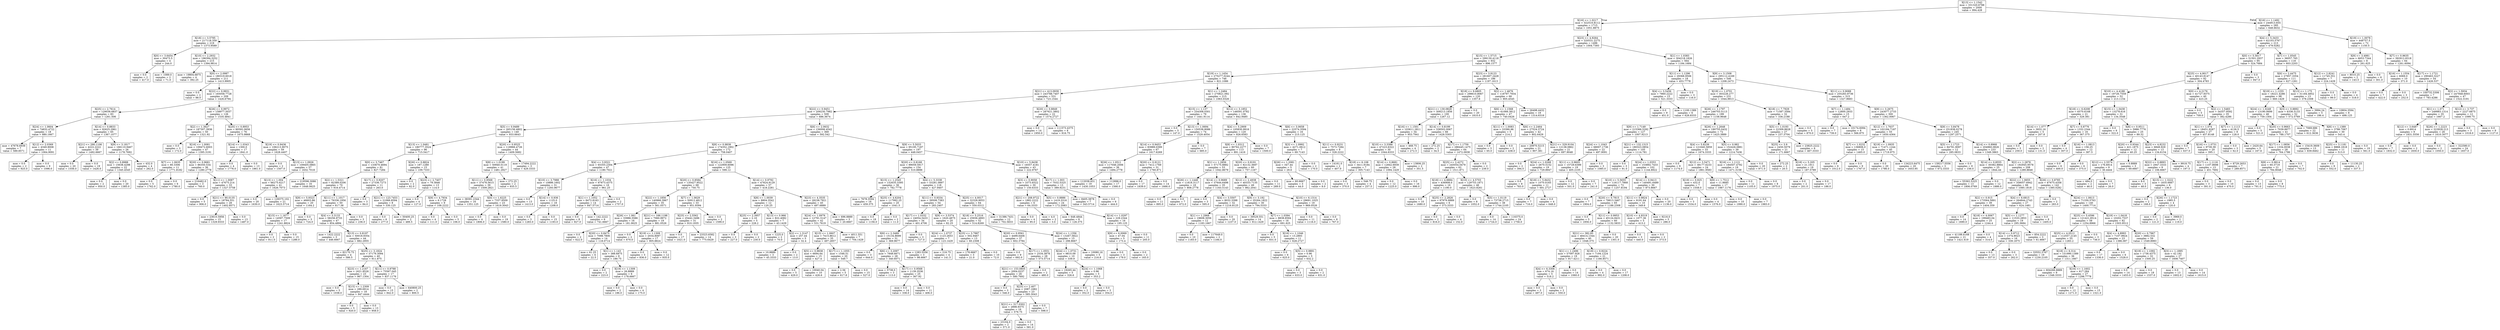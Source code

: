digraph Tree {
node [shape=box] ;
0 [label="X[13] <= 1.1542\nmse = 331320.6788\nsamples = 2000\nvalue = 994.428"] ;
1 [label="X[16] <= 1.0217\nmse = 322510.8112\nsamples = 1715\nvalue = 1051.8875"] ;
0 -> 1 [labeldistance=2.5, labelangle=45, headlabel="True"] ;
2 [label="X[18] <= 3.5795\nmse = 217118.359\nsamples = 219\nvalue = 1373.9589"] ;
1 -> 2 ;
3 [label="X[0] <= 3.6454\nmse = 30473.5\nsamples = 4\nvalue = 244.0"] ;
2 -> 3 ;
4 [label="mse = 0.0\nsamples = 2\nvalue = 417.0"] ;
3 -> 4 ;
5 [label="mse = 1089.0\nsamples = 2\nvalue = 71.0"] ;
3 -> 5 ;
6 [label="X[10] <= 2.2932\nmse = 196394.3252\nsamples = 215\nvalue = 1394.9814"] ;
2 -> 6 ;
7 [label="mse = 19804.6875\nsamples = 4\nvalue = 392.25"] ;
6 -> 7 ;
8 [label="X[0] <= 2.0987\nmse = 180319.6018\nsamples = 211\nvalue = 1413.9905"] ;
6 -> 8 ;
9 [label="mse = 0.0\nsamples = 2\nvalue = 88.0"] ;
8 -> 9 ;
10 [label="X[22] <= 0.9931\nmse = 165058.7728\nsamples = 209\nvalue = 1426.6794"] ;
8 -> 10 ;
11 [label="X[25] <= 2.7614\nmse = 129036.6837\nsamples = 83\nvalue = 1261.506"] ;
10 -> 11 ;
12 [label="X[24] <= 1.0604\nmse = 74832.4722\nsamples = 18\nvalue = 880.1667"] ;
11 -> 12 ;
13 [label="mse = 47678.6939\nsamples = 7\nvalue = 589.8571"] ;
12 -> 13 ;
14 [label="X[12] <= 2.0369\nmse = 4349.9008\nsamples = 11\nvalue = 1064.9091"] ;
12 -> 14 ;
15 [label="mse = 0.0\nsamples = 2\nvalue = 925.0"] ;
14 -> 15 ;
16 [label="mse = 0.0\nsamples = 9\nvalue = 1096.0"] ;
14 -> 16 ;
17 [label="X[14] <= 0.8833\nmse = 92625.2961\nsamples = 65\nvalue = 1367.1077"] ;
11 -> 17 ;
18 [label="X[21] <= 290.1106\nmse = 4222.2222\nsamples = 39\nvalue = 1492.6667"] ;
17 -> 18 ;
19 [label="mse = 0.0\nsamples = 20\nvalue = 1556.0"] ;
18 -> 19 ;
20 [label="mse = 0.0\nsamples = 19\nvalue = 1426.0"] ;
18 -> 20 ;
21 [label="X[9] <= 3.1817\nmse = 166110.9467\nsamples = 26\nvalue = 1178.7692"] ;
17 -> 21 ;
22 [label="X[2] <= 0.8988\nmse = 15638.4298\nsamples = 22\nvalue = 1345.4545"] ;
21 -> 22 ;
23 [label="mse = 0.0\nsamples = 2\nvalue = 950.0"] ;
22 -> 23 ;
24 [label="mse = 0.0\nsamples = 20\nvalue = 1385.0"] ;
22 -> 24 ;
25 [label="mse = 432.0\nsamples = 4\nvalue = 262.0"] ;
21 -> 25 ;
26 [label="X[26] <= 0.9972\nmse = 158977.5037\nsamples = 126\nvalue = 1535.4841"] ;
10 -> 26 ;
27 [label="X[2] <= 1.3627\nmse = 187307.3936\nsamples = 50\nvalue = 1321.92"] ;
26 -> 27 ;
28 [label="mse = 0.0\nsamples = 3\nvalue = 172.0"] ;
27 -> 28 ;
29 [label="X[16] <= 1.0081\nmse = 109472.6003\nsamples = 47\nvalue = 1395.3191"] ;
27 -> 29 ;
30 [label="X[7] <= 1.0635\nmse = 80.3306\nsamples = 11\nvalue = 1771.8182"] ;
29 -> 30 ;
31 [label="mse = 0.0\nsamples = 5\nvalue = 1762.0"] ;
30 -> 31 ;
32 [label="mse = 0.0\nsamples = 6\nvalue = 1780.0"] ;
30 -> 32 ;
33 [label="X[20] <= 0.9681\nmse = 86350.534\nsamples = 36\nvalue = 1280.2778"] ;
29 -> 33 ;
34 [label="mse = 216482.0\nsamples = 3\nvalue = 760.0"] ;
33 -> 34 ;
35 [label="X[11] <= 1.0087\nmse = 47675.214\nsamples = 33\nvalue = 1327.5758"] ;
33 -> 35 ;
36 [label="mse = 0.0\nsamples = 5\nvalue = 906.0"] ;
35 -> 36 ;
37 [label="X[21] <= 90.0135\nmse = 18784.551\nsamples = 28\nvalue = 1402.8571"] ;
35 -> 37 ;
38 [label="mse = 23610.5956\nsamples = 15\nvalue = 1329.9333"] ;
37 -> 38 ;
39 [label="mse = 0.0\nsamples = 13\nvalue = 1487.0"] ;
37 -> 39 ;
40 [label="X[20] <= 0.8953\nmse = 90592.0656\nsamples = 76\nvalue = 1675.9868"] ;
26 -> 40 ;
41 [label="X[14] <= 1.0343\nmse = 1300.0\nsamples = 17\nvalue = 1841.0"] ;
40 -> 41 ;
42 [label="mse = 0.0\nsamples = 4\nvalue = 1776.0"] ;
41 -> 42 ;
43 [label="mse = 0.0\nsamples = 13\nvalue = 1861.0"] ;
41 -> 43 ;
44 [label="X[19] <= 0.9436\nmse = 106213.9075\nsamples = 59\nvalue = 1628.4407"] ;
40 -> 44 ;
45 [label="mse = 0.0\nsamples = 2\nvalue = 1507.0"] ;
44 -> 45 ;
46 [label="X[13] <= 1.0926\nmse = 109405.0865\nsamples = 57\nvalue = 1632.7018"] ;
44 -> 46 ;
47 [label="X[13] <= 1.004\nmse = 66275.6217\nsamples = 41\nvalue = 1626.7073"] ;
46 -> 47 ;
48 [label="mse = 0.0\nsamples = 20\nvalue = 1630.0"] ;
47 -> 48 ;
49 [label="mse = 129375.102\nsamples = 21\nvalue = 1623.5714"] ;
47 -> 49 ;
50 [label="mse = 219596.3086\nsamples = 16\nvalue = 1648.0625"] ;
46 -> 50 ;
51 [label="X[23] <= 4.9264\nmse = 320531.2275\nsamples = 1496\nvalue = 1004.7393"] ;
1 -> 51 ;
52 [label="X[15] <= 1.5715\nmse = 299130.4118\nsamples = 932\nvalue = 896.1577"] ;
51 -> 52 ;
53 [label="X[19] <= 1.1454\nmse = 275277.0244\nsamples = 746\nvalue = 821.1086"] ;
52 -> 53 ;
54 [label="X[21] <= 413.0939\nmse = 243788.7407\nsamples = 531\nvalue = 723.1544"] ;
53 -> 54 ;
55 [label="X[22] <= 0.9451\nmse = 209230.7982\nsamples = 509\nvalue = 686.3674"] ;
54 -> 55 ;
56 [label="X[5] <= 0.9489\nmse = 265156.4802\nsamples = 140\nvalue = 933.6643"] ;
55 -> 56 ;
57 [label="X[13] <= 1.0481\nmse = 180777.3524\nsamples = 96\nvalue = 715.5417"] ;
56 -> 57 ;
58 [label="X[0] <= 3.7467\nmse = 133670.4694\nsamples = 81\nvalue = 827.7284"] ;
57 -> 58 ;
59 [label="X[2] <= 1.5321\nmse = 92389.0206\nsamples = 70\nvalue = 916.4714"] ;
58 -> 59 ;
60 [label="X[9] <= 5.9323\nmse = 46603.86\nsamples = 20\nvalue = 1164.2"] ;
59 -> 60 ;
61 [label="X[15] <= 1.1677\nmse = 14597.7509\nsamples = 17\nvalue = 1241.8824"] ;
60 -> 61 ;
62 [label="mse = 0.0\nsamples = 2\nvalue = 911.0"] ;
61 -> 62 ;
63 [label="mse = 0.0\nsamples = 15\nvalue = 1286.0"] ;
61 -> 63 ;
64 [label="mse = 0.0\nsamples = 3\nvalue = 724.0"] ;
60 -> 64 ;
65 [label="X[11] <= 1.1017\nmse = 76336.1956\nsamples = 50\nvalue = 817.38"] ;
59 -> 65 ;
66 [label="X[4] <= 3.3133\nmse = 58256.9733\nsamples = 47\nvalue = 854.4894"] ;
65 -> 66 ;
67 [label="mse = 1422.2222\nsamples = 3\nvalue = 446.6667"] ;
66 -> 67 ;
68 [label="X[13] <= 0.8197\nmse = 50018.9354\nsamples = 44\nvalue = 882.2955"] ;
66 -> 68 ;
69 [label="mse = 82170.75\nsamples = 4\nvalue = 586.5"] ;
68 -> 69 ;
70 [label="X[25] <= 3.1824\nmse = 37179.3094\nsamples = 40\nvalue = 911.875"] ;
68 -> 70 ;
71 [label="X[23] <= 1.2167\nmse = 1621.8526\nsamples = 23\nvalue = 967.1304"] ;
70 -> 71 ;
72 [label="mse = 0.0\nsamples = 5\nvalue = 1038.0"] ;
71 -> 72 ;
73 [label="X[15] <= 1.2309\nmse = 289.6914\nsamples = 18\nvalue = 947.4444"] ;
71 -> 73 ;
74 [label="mse = 0.0\nsamples = 5\nvalue = 920.0"] ;
73 -> 74 ;
75 [label="mse = 0.0\nsamples = 13\nvalue = 958.0"] ;
73 -> 75 ;
76 [label="X[11] <= 0.9788\nmse = 75567.045\nsamples = 17\nvalue = 837.1176"] ;
70 -> 76 ;
77 [label="mse = 0.0\nsamples = 15\nvalue = 842.0"] ;
76 -> 77 ;
78 [label="mse = 640800.25\nsamples = 2\nvalue = 800.5"] ;
76 -> 78 ;
79 [label="mse = 0.0\nsamples = 3\nvalue = 236.0"] ;
65 -> 79 ;
80 [label="X[17] <= 0.9207\nmse = 27336.7273\nsamples = 11\nvalue = 263.0"] ;
58 -> 80 ;
81 [label="mse = 0.0\nsamples = 3\nvalue = 84.0"] ;
80 -> 81 ;
82 [label="X[21] <= 123.7453\nmse = 21066.8594\nsamples = 8\nvalue = 330.125"] ;
80 -> 82 ;
83 [label="mse = 0.0\nsamples = 6\nvalue = 277.0"] ;
82 -> 83 ;
84 [label="mse = 50400.25\nsamples = 2\nvalue = 489.5"] ;
82 -> 84 ;
85 [label="X[26] <= 0.8824\nmse = 187.1289\nsamples = 15\nvalue = 109.7333"] ;
57 -> 85 ;
86 [label="mse = 0.0\nsamples = 2\nvalue = 82.0"] ;
85 -> 86 ;
87 [label="X[23] <= 2.7407\nmse = 79.3846\nsamples = 13\nvalue = 114.0"] ;
85 -> 87 ;
88 [label="mse = 0.0\nsamples = 4\nvalue = 127.0"] ;
87 -> 88 ;
89 [label="X[9] <= 4.7934\nmse = 6.1728\nsamples = 9\nvalue = 108.2222"] ;
87 -> 89 ;
90 [label="mse = 0.0\nsamples = 4\nvalue = 111.0"] ;
89 -> 90 ;
91 [label="mse = 0.0\nsamples = 5\nvalue = 106.0"] ;
89 -> 91 ;
92 [label="X[20] <= 0.9525\nmse = 118966.4726\nsamples = 44\nvalue = 1409.5682"] ;
56 -> 92 ;
93 [label="X[8] <= 1.0199\nmse = 50940.0119\nsamples = 41\nvalue = 1481.2927"] ;
92 -> 93 ;
94 [label="X[11] <= 0.9568\nmse = 37478.5615\nsamples = 39\nvalue = 1509.2821"] ;
93 -> 94 ;
95 [label="mse = 38391.2344\nsamples = 16\nvalue = 1351.125"] ;
94 -> 95 ;
96 [label="X[0] <= 1.6225\nmse = 7337.9509\nsamples = 23\nvalue = 1619.3043"] ;
94 -> 96 ;
97 [label="mse = 0.0\nsamples = 4\nvalue = 1806.0"] ;
96 -> 97 ;
98 [label="mse = 0.0\nsamples = 19\nvalue = 1580.0"] ;
96 -> 98 ;
99 [label="mse = 272.25\nsamples = 2\nvalue = 935.5"] ;
93 -> 99 ;
100 [label="mse = 17494.2222\nsamples = 3\nvalue = 429.3333"] ;
92 -> 100 ;
101 [label="X[6] <= 2.0632\nmse = 156006.4542\nsamples = 369\nvalue = 592.542"] ;
55 -> 101 ;
102 [label="X[8] <= 0.9838\nmse = 174352.1902\nsamples = 172\nvalue = 758.0407"] ;
101 -> 102 ;
103 [label="X[4] <= 3.9321\nmse = 65355.2304\nsamples = 47\nvalue = 1180.7021"] ;
102 -> 103 ;
104 [label="X[10] <= 3.7988\nmse = 10886.1602\nsamples = 31\nvalue = 1293.9677"] ;
103 -> 104 ;
105 [label="mse = 0.0\nsamples = 13\nvalue = 1413.0"] ;
104 -> 105 ;
106 [label="X[14] <= 0.936\nmse = 1125.0\nsamples = 18\nvalue = 1208.0"] ;
104 -> 106 ;
107 [label="mse = 0.0\nsamples = 3\nvalue = 1283.0"] ;
106 -> 107 ;
108 [label="mse = 0.0\nsamples = 15\nvalue = 1193.0"] ;
106 -> 108 ;
109 [label="X[16] <= 1.1034\nmse = 97873.4375\nsamples = 16\nvalue = 961.25"] ;
103 -> 109 ;
110 [label="X[1] <= 1.1052\nmse = 8472.8163\nsamples = 14\nvalue = 847.5714"] ;
109 -> 110 ;
111 [label="mse = 0.0\nsamples = 8\nvalue = 927.0"] ;
110 -> 111 ;
112 [label="mse = 142.2222\nsamples = 6\nvalue = 741.6667"] ;
110 -> 112 ;
113 [label="mse = 0.0\nsamples = 2\nvalue = 1757.0"] ;
109 -> 113 ;
114 [label="X[16] <= 1.0569\nmse = 122909.6096\nsamples = 125\nvalue = 599.12"] ;
102 -> 114 ;
115 [label="X[20] <= 0.8584\nmse = 135427.9522\nsamples = 68\nvalue = 750.75"] ;
114 -> 115 ;
116 [label="X[22] <= 1.1856\nmse = 140966.3967\nsamples = 35\nvalue = 561.0571"] ;
115 -> 116 ;
117 [label="X[26] <= 1.061\nmse = 33986.5586\nsamples = 16\nvalue = 181.0625"] ;
116 -> 117 ;
118 [label="mse = 0.0\nsamples = 2\nvalue = 622.0"] ;
117 -> 118 ;
119 [label="X[20] <= 0.8475\nmse = 7098.7806\nsamples = 14\nvalue = 118.0714"] ;
117 -> 119 ;
120 [label="mse = 61.25\nsamples = 6\nvalue = 22.5"] ;
119 -> 120 ;
121 [label="X[1] <= 1.143\nmse = 388.6875\nsamples = 8\nvalue = 189.75"] ;
119 -> 121 ;
122 [label="mse = 0.0\nsamples = 2\nvalue = 223.0"] ;
121 -> 122 ;
123 [label="X[19] <= 1.1309\nmse = 26.8889\nsamples = 6\nvalue = 178.6667"] ;
121 -> 123 ;
124 [label="mse = 0.0\nsamples = 2\nvalue = 186.0"] ;
123 -> 124 ;
125 [label="mse = 0.0\nsamples = 4\nvalue = 175.0"] ;
123 -> 125 ;
126 [label="X[21] <= 166.1198\nmse = 7060.9972\nsamples = 19\nvalue = 881.0526"] ;
116 -> 126 ;
127 [label="mse = 0.0\nsamples = 2\nvalue = 670.0"] ;
126 -> 127 ;
128 [label="X[19] <= 1.1309\nmse = 2034.8097\nsamples = 17\nvalue = 905.8824"] ;
126 -> 128 ;
129 [label="mse = 0.0\nsamples = 5\nvalue = 836.0"] ;
128 -> 129 ;
130 [label="mse = 0.0\nsamples = 12\nvalue = 935.0"] ;
128 -> 130 ;
131 [label="X[7] <= 1.0629\nmse = 50912.4812\nsamples = 33\nvalue = 951.9394"] ;
115 -> 131 ;
132 [label="X[25] <= 2.5562\nmse = 25442.3496\nsamples = 31\nvalue = 910.1935"] ;
131 -> 132 ;
133 [label="mse = 0.0\nsamples = 17\nvalue = 1021.0"] ;
132 -> 133 ;
134 [label="mse = 23323.6582\nsamples = 14\nvalue = 775.6429"] ;
132 -> 134 ;
135 [label="mse = 0.0\nsamples = 2\nvalue = 1599.0"] ;
131 -> 135 ;
136 [label="X[14] <= 0.9792\nmse = 47824.9129\nsamples = 57\nvalue = 418.2281"] ;
114 -> 136 ;
137 [label="X[8] <= 1.0039\nmse = 8804.3542\nsamples = 12\nvalue = 120.25"] ;
136 -> 137 ;
138 [label="X[25] <= 2.3957\nmse = 2.16\nsamples = 5\nvalue = 228.2"] ;
137 -> 138 ;
139 [label="mse = 0.0\nsamples = 3\nvalue = 227.0"] ;
138 -> 139 ;
140 [label="mse = 0.0\nsamples = 2\nvalue = 230.0"] ;
138 -> 140 ;
141 [label="X[13] <= 0.966\nmse = 822.4082\nsamples = 7\nvalue = 43.1429"] ;
137 -> 141 ;
142 [label="mse = 1225.0\nsamples = 2\nvalue = 70.0"] ;
141 -> 142 ;
143 [label="X[2] <= 1.3147\nmse = 257.44\nsamples = 5\nvalue = 32.4"] ;
141 -> 143 ;
144 [label="mse = 10.8889\nsamples = 3\nvalue = 45.3333"] ;
143 -> 144 ;
145 [label="mse = 0.0\nsamples = 2\nvalue = 13.0"] ;
143 -> 145 ;
146 [label="X[23] <= 4.3535\nmse = 28238.7921\nsamples = 45\nvalue = 497.6889"] ;
136 -> 146 ;
147 [label="X[24] <= 1.0979\nmse = 12791.5147\nsamples = 42\nvalue = 531.7619"] ;
146 -> 147 ;
148 [label="X[15] <= 1.0607\nmse = 7415.8612\nsamples = 35\nvalue = 497.2857"] ;
147 -> 148 ;
149 [label="X[5] <= 0.9838\nmse = 6694.64\nsamples = 15\nvalue = 427.4"] ;
148 -> 149 ;
150 [label="mse = 0.0\nsamples = 5\nvalue = 429.0"] ;
149 -> 150 ;
151 [label="mse = 10040.04\nsamples = 10\nvalue = 426.6"] ;
149 -> 151 ;
152 [label="X[17] <= 1.1055\nmse = 1546.51\nsamples = 20\nvalue = 549.7"] ;
148 -> 152 ;
153 [label="mse = 2.56\nsamples = 5\nvalue = 617.8"] ;
152 -> 153 ;
154 [label="mse = 0.0\nsamples = 15\nvalue = 527.0"] ;
152 -> 154 ;
155 [label="mse = 4011.551\nsamples = 7\nvalue = 704.1429"] ;
147 -> 155 ;
156 [label="mse = 696.8889\nsamples = 3\nvalue = 20.6667"] ;
146 -> 156 ;
157 [label="X[9] <= 5.5033\nmse = 95195.7187\nsamples = 197\nvalue = 448.0457"] ;
101 -> 157 ;
158 [label="X[20] <= 0.8168\nmse = 99059.5917\nsamples = 154\nvalue = 510.8896"] ;
157 -> 158 ;
159 [label="X[15] <= 1.2545\nmse = 152635.3395\nsamples = 36\nvalue = 782.7778"] ;
158 -> 159 ;
160 [label="mse = 7678.3594\nsamples = 16\nvalue = 459.375"] ;
159 -> 160 ;
161 [label="X[25] <= 4.6204\nmse = 117992.25\nsamples = 20\nvalue = 1041.5"] ;
159 -> 161 ;
162 [label="mse = 0.0\nsamples = 18\nvalue = 1156.0"] ;
161 -> 162 ;
163 [label="mse = 0.0\nsamples = 2\nvalue = 11.0"] ;
161 -> 163 ;
164 [label="X[4] <= 5.3338\nmse = 53281.0897\nsamples = 118\nvalue = 427.9407"] ;
158 -> 164 ;
165 [label="X[11] <= 0.9334\nmse = 39508.7383\nsamples = 54\nvalue = 283.2407"] ;
164 -> 165 ;
166 [label="X[17] <= 1.0332\nmse = 24054.5433\nsamples = 34\nvalue = 401.4706"] ;
165 -> 166 ;
167 [label="X[6] <= 2.3489\nmse = 15134.8699\nsamples = 31\nvalue = 369.9677"] ;
166 -> 167 ;
168 [label="mse = 0.0\nsamples = 3\nvalue = 644.0"] ;
167 -> 168 ;
169 [label="X[6] <= 3.2097\nmse = 7848.6671\nsamples = 28\nvalue = 340.6071"] ;
167 -> 169 ;
170 [label="mse = 5738.0\nsamples = 3\nvalue = 113.0"] ;
169 -> 170 ;
171 [label="X[17] <= 0.9568\nmse = 1139.3536\nsamples = 25\nvalue = 367.92"] ;
169 -> 171 ;
172 [label="mse = 0.0\nsamples = 14\nvalue = 338.0"] ;
171 -> 172 ;
173 [label="mse = 0.0\nsamples = 11\nvalue = 406.0"] ;
171 -> 173 ;
174 [label="mse = 0.0\nsamples = 3\nvalue = 727.0"] ;
166 -> 174 ;
175 [label="X[9] <= 3.5374\nmse = 1620.4875\nsamples = 20\nvalue = 82.25"] ;
165 -> 175 ;
176 [label="X[24] <= 1.0737\nmse = 1123.2653\nsamples = 7\nvalue = 123.1429"] ;
175 -> 176 ;
177 [label="mse = 1283.5556\nsamples = 3\nvalue = 98.6667"] ;
176 -> 177 ;
178 [label="mse = 216.75\nsamples = 4\nvalue = 141.5"] ;
176 -> 178 ;
179 [label="X[25] <= 3.7887\nmse = 502.9467\nsamples = 13\nvalue = 60.2308"] ;
175 -> 179 ;
180 [label="mse = 178.6667\nsamples = 3\nvalue = 21.0"] ;
179 -> 180 ;
181 [label="mse = 0.0\nsamples = 10\nvalue = 72.0"] ;
179 -> 181 ;
182 [label="X[25] <= 4.0017\nmse = 32328.9053\nsamples = 64\nvalue = 550.0312"] ;
164 -> 182 ;
183 [label="X[18] <= 5.2516\nmse = 25936.4893\nsamples = 52\nvalue = 514.8269"] ;
182 -> 183 ;
184 [label="X[20] <= 0.9561\nmse = 4499.6406\nsamples = 37\nvalue = 602.3784"] ;
183 -> 184 ;
185 [label="mse = 0.0\nsamples = 9\nvalue = 692.0"] ;
184 -> 185 ;
186 [label="X[17] <= 1.0551\nmse = 2534.3878\nsamples = 28\nvalue = 573.5714"] ;
184 -> 186 ;
187 [label="X[21] <= 153.0805\nmse = 2004.0237\nsamples = 26\nvalue = 580.7692"] ;
186 -> 187 ;
188 [label="mse = 0.0\nsamples = 3\nvalue = 546.0"] ;
187 -> 188 ;
189 [label="X[25] <= 2.407\nmse = 2087.1682\nsamples = 23\nvalue = 585.3043"] ;
187 -> 189 ;
190 [label="X[21] <= 317.0302\nmse = 2898.9375\nsamples = 16\nvalue = 579.75"] ;
189 -> 190 ;
191 [label="mse = 23104.0\nsamples = 2\nvalue = 571.0"] ;
190 -> 191 ;
192 [label="mse = 0.0\nsamples = 14\nvalue = 581.0"] ;
190 -> 192 ;
193 [label="mse = 0.0\nsamples = 7\nvalue = 598.0"] ;
189 -> 193 ;
194 [label="mse = 0.0\nsamples = 2\nvalue = 480.0"] ;
186 -> 194 ;
195 [label="X[24] <= 1.1356\nmse = 13267.5822\nsamples = 15\nvalue = 298.8667"] ;
183 -> 195 ;
196 [label="X[24] <= 1.0731\nmse = 9810.09\nsamples = 10\nvalue = 339.9"] ;
195 -> 196 ;
197 [label="mse = 19265.44\nsamples = 5\nvalue = 326.6"] ;
196 -> 197 ;
198 [label="X[24] <= 1.1068\nmse = 0.96\nsamples = 5\nvalue = 353.2"] ;
196 -> 198 ;
199 [label="mse = 0.0\nsamples = 2\nvalue = 352.0"] ;
198 -> 199 ;
200 [label="mse = 0.0\nsamples = 3\nvalue = 354.0"] ;
198 -> 200 ;
201 [label="mse = 10080.16\nsamples = 5\nvalue = 216.8"] ;
195 -> 201 ;
202 [label="mse = 31386.7431\nsamples = 12\nvalue = 702.5833"] ;
182 -> 202 ;
203 [label="X[10] <= 5.8438\nmse = 16557.4181\nsamples = 43\nvalue = 222.9767"] ;
157 -> 203 ;
204 [label="X[3] <= 0.9058\nmse = 3373.8322\nsamples = 30\nvalue = 150.6333"] ;
203 -> 204 ;
205 [label="X[21] <= 208.9722\nmse = 1882.2222\nsamples = 6\nvalue = 64.3333"] ;
204 -> 205 ;
206 [label="mse = 0.0\nsamples = 4\nvalue = 95.0"] ;
205 -> 206 ;
207 [label="mse = 4.0\nsamples = 2\nvalue = 3.0"] ;
205 -> 207 ;
208 [label="X[5] <= 0.8886\nmse = 1419.3316\nsamples = 24\nvalue = 172.2083"] ;
204 -> 208 ;
209 [label="mse = 648.4844\nsamples = 8\nvalue = 126.375"] ;
208 -> 209 ;
210 [label="X[14] <= 1.0297\nmse = 229.2344\nsamples = 16\nvalue = 195.125"] ;
208 -> 210 ;
211 [label="X[9] <= 6.0069\nmse = 47.04\nsamples = 5\nvalue = 173.4"] ;
210 -> 211 ;
212 [label="mse = 0.0\nsamples = 3\nvalue = 179.0"] ;
211 -> 212 ;
213 [label="mse = 0.0\nsamples = 2\nvalue = 165.0"] ;
211 -> 213 ;
214 [label="mse = 0.0\nsamples = 11\nvalue = 205.0"] ;
210 -> 214 ;
215 [label="X[17] <= 1.003\nmse = 7032.5325\nsamples = 13\nvalue = 389.9231"] ;
203 -> 215 ;
216 [label="mse = 8405.3878\nsamples = 7\nvalue = 343.5714"] ;
215 -> 216 ;
217 [label="mse = 0.0\nsamples = 6\nvalue = 444.0"] ;
215 -> 217 ;
218 [label="X[20] <= 0.8849\nmse = 287621.3802\nsamples = 22\nvalue = 1574.2727"] ;
54 -> 218 ;
219 [label="mse = 0.0\nsamples = 14\nvalue = 1950.0"] ;
218 -> 219 ;
220 [label="mse = 111573.4375\nsamples = 8\nvalue = 916.75"] ;
218 -> 220 ;
221 [label="X[1] <= 1.2484\nmse = 270821.092\nsamples = 215\nvalue = 1063.0326"] ;
53 -> 221 ;
222 [label="X[15] <= 1.137\nmse = 254308.0301\nsamples = 79\nvalue = 1441.9114"] ;
221 -> 222 ;
223 [label="mse = 0.0\nsamples = 5\nvalue = 147.0"] ;
222 -> 223 ;
224 [label="X[13] <= 1.0694\nmse = 150538.8086\nsamples = 74\nvalue = 1529.4054"] ;
222 -> 224 ;
225 [label="X[14] <= 0.9453\nmse = 83989.0399\nsamples = 67\nvalue = 1617.6269"] ;
224 -> 225 ;
226 [label="X[26] <= 1.0511\nmse = 117046.2006\nsamples = 36\nvalue = 1494.2778"] ;
225 -> 226 ;
227 [label="mse = 112038.831\nsamples = 19\nvalue = 1430.1053"] ;
226 -> 227 ;
228 [label="mse = 112896.0\nsamples = 17\nvalue = 1566.0"] ;
226 -> 228 ;
229 [label="X[20] <= 0.9121\nmse = 7412.1769\nsamples = 31\nvalue = 1760.871"] ;
225 -> 229 ;
230 [label="mse = 0.0\nsamples = 17\nvalue = 1839.0"] ;
229 -> 230 ;
231 [label="mse = 0.0\nsamples = 14\nvalue = 1666.0"] ;
229 -> 231 ;
232 [label="mse = 0.0\nsamples = 7\nvalue = 685.0"] ;
224 -> 232 ;
233 [label="X[12] <= 3.1852\nmse = 148591.0782\nsamples = 136\nvalue = 842.9485"] ;
221 -> 233 ;
234 [label="X[4] <= 5.2909\nmse = 105830.9916\nsamples = 120\nvalue = 926.6583"] ;
233 -> 234 ;
235 [label="X[8] <= 1.0312\nmse = 90762.2277\nsamples = 113\nvalue = 891.1416"] ;
234 -> 235 ;
236 [label="X[1] <= 1.2856\nmse = 57175.8882\nsamples = 53\nvalue = 1042.8679"] ;
235 -> 236 ;
237 [label="X[26] <= 1.1448\nmse = 11818.3117\nsamples = 18\nvalue = 808.2778"] ;
236 -> 237 ;
238 [label="mse = 0.0\nsamples = 11\nvalue = 895.0"] ;
237 -> 238 ;
239 [label="mse = 0.0\nsamples = 7\nvalue = 672.0"] ;
237 -> 239 ;
240 [label="X[14] <= 0.9689\nmse = 37644.6498\nsamples = 35\nvalue = 1163.5143"] ;
236 -> 240 ;
241 [label="mse = 0.0\nsamples = 3\nvalue = 595.0"] ;
240 -> 241 ;
242 [label="X[4] <= 3.5507\nmse = 8032.3398\nsamples = 32\nvalue = 1216.8125"] ;
240 -> 242 ;
243 [label="X[1] <= 1.2968\nmse = 19608.3056\nsamples = 12\nvalue = 1183.1667"] ;
242 -> 243 ;
244 [label="mse = 0.0\nsamples = 10\nvalue = 1183.0"] ;
243 -> 244 ;
245 [label="mse = 117649.0\nsamples = 2\nvalue = 1184.0"] ;
243 -> 245 ;
246 [label="mse = 0.0\nsamples = 20\nvalue = 1237.0"] ;
242 -> 246 ;
247 [label="X[20] <= 0.9191\nmse = 82132.3697\nsamples = 60\nvalue = 757.1167"] ;
235 -> 247 ;
248 [label="X[12] <= 2.4938\nmse = 40333.7135\nsamples = 49\nvalue = 862.2041"] ;
247 -> 248 ;
249 [label="X[9] <= 3.192\nmse = 35264.1822\nsamples = 30\nvalue = 794.5333"] ;
248 -> 249 ;
250 [label="mse = 39529.551\nsamples = 14\nvalue = 912.1429"] ;
249 -> 250 ;
251 [label="X[7] <= 1.0394\nmse = 8838.8594\nsamples = 16\nvalue = 691.625"] ;
249 -> 251 ;
252 [label="mse = 0.0\nsamples = 5\nvalue = 831.0"] ;
251 -> 252 ;
253 [label="X[16] <= 1.1046\nmse = 13.2893\nsamples = 11\nvalue = 628.2727"] ;
251 -> 253 ;
254 [label="mse = 0.0\nsamples = 6\nvalue = 625.0"] ;
253 -> 254 ;
255 [label="X[5] <= 0.9891\nmse = 0.96\nsamples = 5\nvalue = 632.2"] ;
253 -> 255 ;
256 [label="mse = 0.0\nsamples = 3\nvalue = 633.0"] ;
255 -> 256 ;
257 [label="mse = 0.0\nsamples = 2\nvalue = 631.0"] ;
255 -> 257 ;
258 [label="X[10] <= 6.1314\nmse = 29691.1025\nsamples = 19\nvalue = 969.0526"] ;
248 -> 258 ;
259 [label="mse = 0.0\nsamples = 11\nvalue = 1116.0"] ;
258 -> 259 ;
260 [label="mse = 0.0\nsamples = 8\nvalue = 767.0"] ;
258 -> 260 ;
261 [label="mse = 0.0\nsamples = 11\nvalue = 289.0"] ;
247 -> 261 ;
262 [label="mse = 0.0\nsamples = 7\nvalue = 1500.0"] ;
234 -> 262 ;
263 [label="X[6] <= 3.0658\nmse = 22574.3594\nsamples = 16\nvalue = 215.125"] ;
233 -> 263 ;
264 [label="X[3] <= 1.0992\nmse = 4271.0612\nsamples = 7\nvalue = 69.7143"] ;
263 -> 264 ;
265 [label="X[26] <= 1.2081\nmse = 347.44\nsamples = 5\nvalue = 29.6"] ;
264 -> 265 ;
266 [label="mse = 60.6667\nsamples = 3\nvalue = 44.0"] ;
265 -> 266 ;
267 [label="mse = 0.0\nsamples = 2\nvalue = 8.0"] ;
265 -> 267 ;
268 [label="mse = 0.0\nsamples = 2\nvalue = 170.0"] ;
264 -> 268 ;
269 [label="X[11] <= 0.9231\nmse = 7573.7284\nsamples = 9\nvalue = 328.2222"] ;
263 -> 269 ;
270 [label="mse = 14161.0\nsamples = 2\nvalue = 407.0"] ;
269 -> 270 ;
271 [label="X[18] <= 6.108\nmse = 3411.9184\nsamples = 7\nvalue = 305.7143"] ;
269 -> 271 ;
272 [label="mse = 0.0\nsamples = 3\nvalue = 370.0"] ;
271 -> 272 ;
273 [label="mse = 546.75\nsamples = 4\nvalue = 257.5"] ;
271 -> 273 ;
274 [label="X[23] <= 3.9123\nmse = 281607.2428\nsamples = 186\nvalue = 1197.1613"] ;
52 -> 274 ;
275 [label="X[18] <= 9.6805\nmse = 298610.8067\nsamples = 120\nvalue = 1357.6"] ;
274 -> 275 ;
276 [label="X[21] <= 130.0828\nmse = 309213.1856\nsamples = 100\nvalue = 1267.12"] ;
275 -> 276 ;
277 [label="X[16] <= 1.1501\nmse = 103611.2811\nsamples = 34\nvalue = 953.7941"] ;
276 -> 277 ;
278 [label="X[10] <= 3.3388\nmse = 47223.6322\nsamples = 30\nvalue = 1044.6333"] ;
277 -> 278 ;
279 [label="X[14] <= 0.8681\nmse = 12842.6939\nsamples = 28\nvalue = 1094.1429"] ;
278 -> 279 ;
280 [label="mse = 0.0\nsamples = 12\nvalue = 1225.0"] ;
279 -> 280 ;
281 [label="mse = 0.0\nsamples = 16\nvalue = 996.0"] ;
279 -> 281 ;
282 [label="mse = 13806.25\nsamples = 2\nvalue = 351.5"] ;
278 -> 282 ;
283 [label="mse = 468.75\nsamples = 4\nvalue = 272.5"] ;
277 -> 283 ;
284 [label="X[14] <= 0.8199\nmse = 338502.0067\nsamples = 66\nvalue = 1428.5303"] ;
276 -> 284 ;
285 [label="mse = 272.25\nsamples = 2\nvalue = 34.5"] ;
284 -> 285 ;
286 [label="X[17] <= 1.1759\nmse = 286445.1475\nsamples = 64\nvalue = 1472.0938"] ;
284 -> 286 ;
287 [label="X[25] <= 2.4272\nmse = 245054.0479\nsamples = 62\nvalue = 1511.871"] ;
286 -> 287 ;
288 [label="X[18] <= 4.8884\nmse = 436908.0\nsamples = 16\nvalue = 1190.0"] ;
287 -> 288 ;
289 [label="mse = 0.0\nsamples = 10\nvalue = 1680.0"] ;
288 -> 289 ;
290 [label="X[25] <= 2.2826\nmse = 97976.8889\nsamples = 6\nvalue = 373.3333"] ;
288 -> 290 ;
291 [label="mse = 0.0\nsamples = 2\nvalue = 816.0"] ;
290 -> 291 ;
292 [label="mse = 0.0\nsamples = 4\nvalue = 152.0"] ;
290 -> 292 ;
293 [label="X[10] <= 4.5703\nmse = 129753.1871\nsamples = 46\nvalue = 1623.8261"] ;
287 -> 293 ;
294 [label="mse = 0.0\nsamples = 8\nvalue = 1052.0"] ;
293 -> 294 ;
295 [label="X[5] <= 1.0119\nmse = 73738.2715\nsamples = 38\nvalue = 1744.2105"] ;
293 -> 295 ;
296 [label="mse = 0.0\nsamples = 14\nvalue = 1724.0"] ;
295 -> 296 ;
297 [label="mse = 116375.0\nsamples = 24\nvalue = 1756.0"] ;
295 -> 297 ;
298 [label="mse = 0.0\nsamples = 2\nvalue = 239.0"] ;
286 -> 298 ;
299 [label="mse = 0.0\nsamples = 20\nvalue = 1810.0"] ;
275 -> 299 ;
300 [label="X[2] <= 1.4676\nmse = 118797.7934\nsamples = 66\nvalue = 905.4545"] ;
274 -> 300 ;
301 [label="X[6] <= 1.1568\nmse = 61066.3812\nsamples = 47\nvalue = 740.0426"] ;
300 -> 301 ;
302 [label="X[11] <= 1.0083\nmse = 33390.96\nsamples = 5\nvalue = 214.2"] ;
301 -> 302 ;
303 [label="mse = 0.0\nsamples = 3\nvalue = 65.0"] ;
302 -> 303 ;
304 [label="mse = 0.0\nsamples = 2\nvalue = 438.0"] ;
302 -> 304 ;
305 [label="X[6] <= 2.2464\nmse = 27524.3724\nsamples = 42\nvalue = 802.6429"] ;
301 -> 305 ;
306 [label="mse = 20970.5215\nsamples = 21\nvalue = 907.381"] ;
305 -> 306 ;
307 [label="X[21] <= 329.9104\nmse = 12138.0862\nsamples = 21\nvalue = 697.9048"] ;
305 -> 307 ;
308 [label="mse = 0.0\nsamples = 2\nvalue = 394.0"] ;
307 -> 308 ;
309 [label="X[24] <= 1.0268\nmse = 2670.5152\nsamples = 19\nvalue = 729.8947"] ;
307 -> 309 ;
310 [label="mse = 0.0\nsamples = 8\nvalue = 783.0"] ;
309 -> 310 ;
311 [label="X[18] <= 5.8432\nmse = 1070.0165\nsamples = 11\nvalue = 691.2727"] ;
309 -> 311 ;
312 [label="mse = 0.0\nsamples = 7\nvalue = 716.0"] ;
311 -> 312 ;
313 [label="mse = 0.0\nsamples = 4\nvalue = 648.0"] ;
311 -> 313 ;
314 [label="mse = 26498.4432\nsamples = 19\nvalue = 1314.6316"] ;
300 -> 314 ;
315 [label="X[1] <= 1.0383\nmse = 304218.1826\nsamples = 564\nvalue = 1184.1684"] ;
51 -> 315 ;
316 [label="X[11] <= 1.1296\nmse = 29368.9506\nsamples = 18\nvalue = 453.7778"] ;
315 -> 316 ;
317 [label="X[4] <= 3.5456\nmse = 7860.2222\nsamples = 15\nvalue = 521.3333"] ;
316 -> 317 ;
318 [label="mse = 0.0\nsamples = 9\nvalue = 451.0"] ;
317 -> 318 ;
319 [label="mse = 1100.1389\nsamples = 6\nvalue = 626.8333"] ;
317 -> 319 ;
320 [label="mse = 0.0\nsamples = 3\nvalue = 116.0"] ;
316 -> 320 ;
321 [label="X[9] <= 3.1508\nmse = 295112.4169\nsamples = 546\nvalue = 1208.2473"] ;
315 -> 321 ;
322 [label="X[19] <= 1.0701\nmse = 303226.277\nsamples = 231\nvalue = 1044.9913"] ;
321 -> 322 ;
323 [label="X[26] <= 1.1797\nmse = 246703.5113\nsamples = 199\nvalue = 1158.9648"] ;
322 -> 323 ;
324 [label="X[9] <= 1.7149\nmse = 215366.5292\nsamples = 127\nvalue = 1007.9213"] ;
323 -> 324 ;
325 [label="X[24] <= 1.1043\nmse = 68007.1736\nsamples = 22\nvalue = 497.9091"] ;
324 -> 325 ;
326 [label="X[11] <= 0.9605\nmse = 15729.6399\nsamples = 19\nvalue = 405.2105"] ;
325 -> 326 ;
327 [label="mse = 0.0\nsamples = 12\nvalue = 501.0"] ;
326 -> 327 ;
328 [label="mse = 0.0\nsamples = 7\nvalue = 241.0"] ;
326 -> 328 ;
329 [label="mse = 0.0\nsamples = 3\nvalue = 1085.0"] ;
325 -> 329 ;
330 [label="X[21] <= 132.1315\nmse = 180323.0854\nsamples = 105\nvalue = 1114.781"] ;
324 -> 330 ;
331 [label="mse = 0.0\nsamples = 3\nvalue = 91.0"] ;
330 -> 331 ;
332 [label="X[24] <= 1.0353\nmse = 153892.7433\nsamples = 102\nvalue = 1144.8922"] ;
330 -> 332 ;
333 [label="X[10] <= 5.5655\nmse = 116117.7868\nsamples = 72\nvalue = 1257.8194"] ;
332 -> 333 ;
334 [label="mse = 0.0\nsamples = 7\nvalue = 1904.0"] ;
333 -> 334 ;
335 [label="X[20] <= 0.7815\nmse = 78813.3467\nsamples = 65\nvalue = 1188.2308"] ;
333 -> 335 ;
336 [label="mse = 0.0\nsamples = 5\nvalue = 1856.0"] ;
335 -> 336 ;
337 [label="X[11] <= 0.9953\nmse = 45124.8431\nsamples = 60\nvalue = 1132.5833"] ;
335 -> 337 ;
338 [label="X[21] <= 382.85\nmse = 46414.1344\nsamples = 40\nvalue = 1048.375"] ;
337 -> 338 ;
339 [label="X[1] <= 1.2496\nmse = 57097.928\nsamples = 19\nvalue = 917.4211"] ;
338 -> 339 ;
340 [label="X[4] <= 6.3306\nmse = 674.16\nsamples = 5\nvalue = 518.2"] ;
339 -> 340 ;
341 [label="mse = 0.0\nsamples = 3\nvalue = 497.0"] ;
340 -> 341 ;
342 [label="mse = 0.0\nsamples = 2\nvalue = 550.0"] ;
340 -> 342 ;
343 [label="mse = 0.0\nsamples = 14\nvalue = 1060.0"] ;
339 -> 343 ;
344 [label="X[19] <= 0.9224\nmse = 7194.1224\nsamples = 21\nvalue = 1166.8571"] ;
338 -> 344 ;
345 [label="mse = 0.0\nsamples = 4\nvalue = 992.0"] ;
344 -> 345 ;
346 [label="mse = 0.0\nsamples = 17\nvalue = 1208.0"] ;
344 -> 346 ;
347 [label="mse = 0.0\nsamples = 20\nvalue = 1301.0"] ;
337 -> 347 ;
348 [label="X[14] <= 0.9413\nmse = 140491.6489\nsamples = 30\nvalue = 873.8667"] ;
332 -> 348 ;
349 [label="X[11] <= 0.9824\nmse = 9191.64\nsamples = 10\nvalue = 349.6"] ;
348 -> 349 ;
350 [label="X[10] <= 4.9319\nmse = 1077.36\nsamples = 5\nvalue = 413.2"] ;
349 -> 350 ;
351 [label="mse = 0.0\nsamples = 3\nvalue = 440.0"] ;
350 -> 351 ;
352 [label="mse = 0.0\nsamples = 2\nvalue = 373.0"] ;
350 -> 352 ;
353 [label="mse = 9216.0\nsamples = 5\nvalue = 286.0"] ;
349 -> 353 ;
354 [label="mse = 0.0\nsamples = 20\nvalue = 1136.0"] ;
348 -> 354 ;
355 [label="X[26] <= 1.2648\nmse = 190755.0432\nsamples = 72\nvalue = 1425.3889"] ;
323 -> 355 ;
356 [label="X[4] <= 5.8239\nmse = 121640.5859\nsamples = 33\nvalue = 1674.3333"] ;
355 -> 356 ;
357 [label="mse = 0.0\nsamples = 9\nvalue = 1174.0"] ;
356 -> 357 ;
358 [label="X[12] <= 3.5471\nmse = 38177.6233\nsamples = 24\nvalue = 1861.9583"] ;
356 -> 358 ;
359 [label="X[19] <= 0.925\nmse = 432.0\nsamples = 7\nvalue = 1558.0"] ;
358 -> 359 ;
360 [label="mse = 0.0\nsamples = 3\nvalue = 1534.0"] ;
359 -> 360 ;
361 [label="mse = 0.0\nsamples = 4\nvalue = 1576.0"] ;
359 -> 361 ;
362 [label="X[9] <= 1.7512\nmse = 11.8685\nsamples = 17\nvalue = 1987.1176"] ;
358 -> 362 ;
363 [label="mse = 0.0\nsamples = 10\nvalue = 1990.0"] ;
362 -> 363 ;
364 [label="mse = 0.0\nsamples = 7\nvalue = 1983.0"] ;
362 -> 364 ;
365 [label="X[5] <= 0.982\nmse = 152426.0881\nsamples = 39\nvalue = 1214.7436"] ;
355 -> 365 ;
366 [label="X[16] <= 1.1121\nmse = 184507.4792\nsamples = 19\nvalue = 1471.3158"] ;
365 -> 366 ;
367 [label="mse = 0.0\nsamples = 11\nvalue = 1105.0"] ;
366 -> 367 ;
368 [label="mse = 0.0\nsamples = 8\nvalue = 1975.0"] ;
366 -> 368 ;
369 [label="mse = 0.0\nsamples = 20\nvalue = 971.0"] ;
365 -> 369 ;
370 [label="X[18] <= 7.7929\nmse = 71587.3584\nsamples = 32\nvalue = 336.2188"] ;
322 -> 370 ;
371 [label="X[5] <= 1.0193\nmse = 22309.8628\nsamples = 27\nvalue = 237.3704"] ;
370 -> 371 ;
372 [label="X[25] <= 3.9\nmse = 2450.5079\nsamples = 21\nvalue = 171.6667"] ;
371 -> 372 ;
373 [label="mse = 272.25\nsamples = 2\nvalue = 20.5"] ;
372 -> 373 ;
374 [label="X[18] <= 5.205\nmse = 21.1911\nsamples = 19\nvalue = 187.5789"] ;
372 -> 374 ;
375 [label="mse = 0.0\nsamples = 2\nvalue = 201.0"] ;
374 -> 375 ;
376 [label="mse = 0.0\nsamples = 17\nvalue = 186.0"] ;
374 -> 376 ;
377 [label="mse = 23825.2222\nsamples = 6\nvalue = 467.3333"] ;
371 -> 377 ;
378 [label="mse = 0.0\nsamples = 5\nvalue = 870.0"] ;
370 -> 378 ;
379 [label="X[11] <= 0.9088\nmse = 255283.9736\nsamples = 315\nvalue = 1327.9683"] ;
321 -> 379 ;
380 [label="X[7] <= 1.1484\nmse = 12800.2933\nsamples = 15\nvalue = 647.2"] ;
379 -> 380 ;
381 [label="mse = 0.0\nsamples = 7\nvalue = 739.0"] ;
380 -> 381 ;
382 [label="mse = 10174.6094\nsamples = 8\nvalue = 566.875"] ;
380 -> 382 ;
383 [label="X[9] <= 3.2675\nmse = 243077.2733\nsamples = 300\nvalue = 1362.0067"] ;
379 -> 383 ;
384 [label="X[12] <= 1.7637\nmse = 102184.7187\nsamples = 55\nvalue = 1650.4364"] ;
383 -> 384 ;
385 [label="X[7] <= 1.0232\nmse = 136806.0\nsamples = 15\nvalue = 1465.0"] ;
384 -> 385 ;
386 [label="mse = 0.0\nsamples = 6\nvalue = 1012.0"] ;
385 -> 386 ;
387 [label="mse = 0.0\nsamples = 9\nvalue = 1767.0"] ;
385 -> 387 ;
388 [label="X[19] <= 1.0935\nmse = 71471.1244\nsamples = 40\nvalue = 1719.975"] ;
384 -> 388 ;
389 [label="mse = 0.0\nsamples = 20\nvalue = 1786.0"] ;
388 -> 389 ;
390 [label="mse = 134223.6475\nsamples = 20\nvalue = 1653.95"] ;
388 -> 390 ;
391 [label="X[9] <= 3.8478\nmse = 251838.0278\nsamples = 245\nvalue = 1297.2571"] ;
383 -> 391 ;
392 [label="X[5] <= 1.1723\nmse = 84791.9097\nsamples = 12\nvalue = 285.0833"] ;
391 -> 392 ;
393 [label="mse = 139217.5556\nsamples = 3\nvalue = 672.3333"] ;
392 -> 393 ;
394 [label="mse = 0.0\nsamples = 9\nvalue = 156.0"] ;
392 -> 394 ;
395 [label="X[14] <= 0.8968\nmse = 204960.0826\nsamples = 233\nvalue = 1349.3863"] ;
391 -> 395 ;
396 [label="X[14] <= 0.8555\nmse = 30382.8864\nsamples = 25\nvalue = 1844.44"] ;
395 -> 396 ;
397 [label="mse = 55362.5325\nsamples = 13\nvalue = 1806.0769"] ;
396 -> 397 ;
398 [label="mse = 0.0\nsamples = 12\nvalue = 1886.0"] ;
396 -> 398 ;
399 [label="X[2] <= 1.2878\nmse = 192945.9578\nsamples = 208\nvalue = 1289.8846"] ;
395 -> 399 ;
400 [label="X[22] <= 1.0655\nmse = 358057.6942\nsamples = 66\nvalue = 1085.1818"] ;
399 -> 400 ;
401 [label="X[2] <= 0.915\nmse = 173564.5891\nsamples = 39\nvalue = 1404.359"] ;
400 -> 401 ;
402 [label="mse = 0.0\nsamples = 14\nvalue = 1690.0"] ;
401 -> 402 ;
403 [label="X[18] <= 4.0067\nmse = 199483.04\nsamples = 25\nvalue = 1244.4"] ;
401 -> 403 ;
404 [label="mse = 41188.6168\nsamples = 21\nvalue = 1421.619"] ;
403 -> 404 ;
405 [label="mse = 0.0\nsamples = 4\nvalue = 314.0"] ;
403 -> 405 ;
406 [label="X[4] <= 6.6815\nmse = 264844.2743\nsamples = 27\nvalue = 624.1481"] ;
400 -> 406 ;
407 [label="X[5] <= 1.1277\nmse = 11533.2853\nsamples = 19\nvalue = 295.3684"] ;
406 -> 407 ;
408 [label="X[14] <= 0.9712\nmse = 1374.9023\nsamples = 16\nvalue = 339.1875"] ;
407 -> 408 ;
409 [label="mse = 0.0\nsamples = 13\nvalue = 357.0"] ;
408 -> 409 ;
410 [label="mse = 0.0\nsamples = 3\nvalue = 262.0"] ;
408 -> 410 ;
411 [label="mse = 854.2222\nsamples = 3\nvalue = 61.6667"] ;
407 -> 411 ;
412 [label="mse = 0.0\nsamples = 8\nvalue = 1405.0"] ;
406 -> 412 ;
413 [label="X[26] <= 0.8785\nmse = 87675.4358\nsamples = 142\nvalue = 1385.0282"] ;
399 -> 413 ;
414 [label="mse = 0.0\nsamples = 2\nvalue = 283.0"] ;
413 -> 414 ;
415 [label="X[24] <= 1.0613\nmse = 71330.5763\nsamples = 140\nvalue = 1400.7714"] ;
413 -> 415 ;
416 [label="X[25] <= 5.4596\nmse = 121421.8514\nsamples = 58\nvalue = 1254.8966"] ;
415 -> 416 ;
417 [label="X[25] <= 4.0512\nmse = 112557.2145\nsamples = 55\nvalue = 1283.2"] ;
416 -> 417 ;
418 [label="mse = 33552.3767\nsamples = 19\nvalue = 1230.2105"] ;
417 -> 418 ;
419 [label="X[18] <= 6.314\nmse = 151990.1389\nsamples = 36\nvalue = 1311.1667"] ;
417 -> 419 ;
420 [label="mse = 604266.8889\nsamples = 9\nvalue = 1348.3333"] ;
419 -> 420 ;
421 [label="X[16] <= 1.1602\nmse = 617.284\nsamples = 27\nvalue = 1298.7778"] ;
419 -> 421 ;
422 [label="mse = 0.0\nsamples = 12\nvalue = 1271.0"] ;
421 -> 422 ;
423 [label="mse = 0.0\nsamples = 15\nvalue = 1321.0"] ;
421 -> 423 ;
424 [label="mse = 0.0\nsamples = 3\nvalue = 736.0"] ;
416 -> 424 ;
425 [label="X[19] <= 1.0418\nmse = 10202.7537\nsamples = 82\nvalue = 1503.9512"] ;
415 -> 425 ;
426 [label="X[4] <= 4.8993\nmse = 7107.9924\nsamples = 23\nvalue = 1386.087"] ;
425 -> 426 ;
427 [label="mse = 0.0\nsamples = 17\nvalue = 1336.0"] ;
426 -> 427 ;
428 [label="mse = 0.0\nsamples = 6\nvalue = 1528.0"] ;
426 -> 428 ;
429 [label="X[20] <= 0.7967\nmse = 3882.532\nsamples = 59\nvalue = 1549.8983"] ;
425 -> 429 ;
430 [label="X[19] <= 1.1092\nmse = 1736.4375\nsamples = 32\nvalue = 1500.25"] ;
429 -> 430 ;
431 [label="mse = 0.0\nsamples = 14\nvalue = 1453.0"] ;
430 -> 431 ;
432 [label="mse = 0.0\nsamples = 18\nvalue = 1537.0"] ;
430 -> 432 ;
433 [label="X[3] <= 1.1895\nmse = 42.192\nsamples = 27\nvalue = 1608.7407"] ;
429 -> 433 ;
434 [label="mse = 0.0\nsamples = 13\nvalue = 1602.0"] ;
433 -> 434 ;
435 [label="mse = 0.0\nsamples = 14\nvalue = 1615.0"] ;
433 -> 435 ;
436 [label="X[16] <= 1.1492\nmse = 244913.655\nsamples = 285\nvalue = 648.6632"] ;
0 -> 436 [labeldistance=2.5, labelangle=-45, headlabel="False"] ;
437 [label="X[4] <= 5.3433\nmse = 62103.5767\nsamples = 213\nvalue = 479.0282"] ;
436 -> 437 ;
438 [label="X[0] <= 5.5617\nmse = 51501.2937\nsamples = 95\nvalue = 324.7684"] ;
437 -> 438 ;
439 [label="X[25] <= 4.9017\nmse = 40143.8147\nsamples = 92\nvalue = 304.4783"] ;
438 -> 439 ;
440 [label="X[10] <= 4.4188\nmse = 19726.7559\nsamples = 52\nvalue = 213.1154"] ;
439 -> 440 ;
441 [label="X[18] <= 6.6208\nmse = 6570.6168\nsamples = 21\nvalue = 329.381"] ;
440 -> 441 ;
442 [label="X[14] <= 1.077\nmse = 3932.16\nsamples = 5\nvalue = 207.8"] ;
441 -> 442 ;
443 [label="mse = 0.0\nsamples = 3\nvalue = 259.0"] ;
442 -> 443 ;
444 [label="mse = 0.0\nsamples = 2\nvalue = 131.0"] ;
442 -> 444 ;
445 [label="X[7] <= 0.8776\nmse = 1332.2344\nsamples = 16\nvalue = 367.375"] ;
441 -> 445 ;
446 [label="mse = 0.0\nsamples = 4\nvalue = 307.0"] ;
445 -> 446 ;
447 [label="X[16] <= 1.0813\nmse = 156.25\nsamples = 12\nvalue = 387.5"] ;
445 -> 447 ;
448 [label="mse = 0.0\nsamples = 6\nvalue = 400.0"] ;
447 -> 448 ;
449 [label="mse = 0.0\nsamples = 6\nvalue = 375.0"] ;
447 -> 449 ;
450 [label="X[15] <= 1.0438\nmse = 13278.616\nsamples = 31\nvalue = 134.3548"] ;
440 -> 450 ;
451 [label="mse = 0.0\nsamples = 6\nvalue = 322.0"] ;
450 -> 451 ;
452 [label="X[8] <= 0.9511\nmse = 5986.7776\nsamples = 25\nvalue = 89.32"] ;
450 -> 452 ;
453 [label="X[20] <= 0.9344\nmse = 421.1875\nsamples = 12\nvalue = 40.25"] ;
452 -> 453 ;
454 [label="X[12] <= 2.5574\nmse = 176.6914\nsamples = 9\nvalue = 30.4444"] ;
453 -> 454 ;
455 [label="mse = 484.0\nsamples = 2\nvalue = 46.0"] ;
454 -> 455 ;
456 [label="mse = 0.0\nsamples = 7\nvalue = 26.0"] ;
454 -> 456 ;
457 [label="mse = 0.8889\nsamples = 3\nvalue = 69.6667"] ;
453 -> 457 ;
458 [label="X[23] <= 4.8232\nmse = 6849.929\nsamples = 13\nvalue = 134.6154"] ;
452 -> 458 ;
459 [label="X[22] <= 0.8893\nmse = 2947.3333\nsamples = 9\nvalue = 106.6667"] ;
458 -> 459 ;
460 [label="mse = 8.0\nsamples = 3\nvalue = 48.0"] ;
459 -> 460 ;
461 [label="X[15] <= 1.3222\nmse = 1835.6667\nsamples = 6\nvalue = 136.0"] ;
459 -> 461 ;
462 [label="mse = 0.0\nsamples = 2\nvalue = 168.0"] ;
461 -> 462 ;
463 [label="X[26] <= 1.1723\nmse = 1985.5\nsamples = 4\nvalue = 120.0"] ;
461 -> 463 ;
464 [label="mse = 0.0\nsamples = 2\nvalue = 121.0"] ;
463 -> 464 ;
465 [label="mse = 3969.0\nsamples = 2\nvalue = 119.0"] ;
463 -> 465 ;
466 [label="mse = 9918.75\nsamples = 4\nvalue = 197.5"] ;
458 -> 466 ;
467 [label="X[0] <= 4.2176\nmse = 41727.9375\nsamples = 40\nvalue = 423.25"] ;
439 -> 467 ;
468 [label="mse = 0.0\nsamples = 5\nvalue = 709.0"] ;
467 -> 468 ;
469 [label="X[2] <= 1.5483\nmse = 34357.9592\nsamples = 35\nvalue = 382.4286"] ;
467 -> 469 ;
470 [label="X[1] <= 1.074\nmse = 18451.9287\nsamples = 27\nvalue = 457.8148"] ;
469 -> 470 ;
471 [label="mse = 0.0\nsamples = 7\nvalue = 637.0"] ;
470 -> 471 ;
472 [label="X[16] <= 1.0731\nmse = 9739.39\nsamples = 20\nvalue = 395.1"] ;
470 -> 472 ;
473 [label="X[17] <= 1.1116\nmse = 1107.8698\nsamples = 13\nvalue = 451.7692"] ;
472 -> 473 ;
474 [label="mse = 0.0\nsamples = 3\nvalue = 391.0"] ;
473 -> 474 ;
475 [label="mse = 0.0\nsamples = 10\nvalue = 470.0"] ;
473 -> 475 ;
476 [label="mse = 8729.2653\nsamples = 7\nvalue = 289.8571"] ;
472 -> 476 ;
477 [label="X[7] <= 1.1113\nmse = 4126.5\nsamples = 8\nvalue = 128.0"] ;
469 -> 477 ;
478 [label="mse = 0.0\nsamples = 3\nvalue = 62.0"] ;
477 -> 478 ;
479 [label="mse = 2420.64\nsamples = 5\nvalue = 167.6"] ;
477 -> 479 ;
480 [label="mse = 0.0\nsamples = 3\nvalue = 947.0"] ;
438 -> 480 ;
481 [label="X[7] <= 1.0545\nmse = 36057.765\nsamples = 118\nvalue = 603.2203"] ;
437 -> 481 ;
482 [label="X[6] <= 2.4475\nmse = 27957.3354\nsamples = 111\nvalue = 627.1261"] ;
481 -> 482 ;
483 [label="X[19] <= 1.1255\nmse = 18221.4286\nsamples = 98\nvalue = 660.1429"] ;
482 -> 483 ;
484 [label="X[24] <= 1.0249\nmse = 13190.0699\nsamples = 46\nvalue = 759.1304"] ;
483 -> 484 ;
485 [label="mse = 0.0\nsamples = 5\nvalue = 521.0"] ;
484 -> 485 ;
486 [label="X[20] <= 0.9663\nmse = 7039.8977\nsamples = 41\nvalue = 788.1707"] ;
484 -> 486 ;
487 [label="X[17] <= 1.0856\nmse = 1334.0038\nsamples = 28\nvalue = 764.1786"] ;
486 -> 487 ;
488 [label="X[8] <= 0.9814\nmse = 60.3719\nsamples = 21\nvalue = 784.9048"] ;
487 -> 488 ;
489 [label="mse = 0.0\nsamples = 13\nvalue = 791.0"] ;
488 -> 489 ;
490 [label="mse = 0.0\nsamples = 8\nvalue = 775.0"] ;
488 -> 490 ;
491 [label="mse = 0.0\nsamples = 7\nvalue = 702.0"] ;
487 -> 491 ;
492 [label="mse = 15419.3609\nsamples = 13\nvalue = 839.8462"] ;
486 -> 492 ;
493 [label="X[3] <= 0.8892\nmse = 6336.5133\nsamples = 52\nvalue = 572.5769"] ;
483 -> 493 ;
494 [label="mse = 7069.686\nsamples = 22\nvalue = 612.3636"] ;
493 -> 494 ;
495 [label="X[8] <= 1.1389\nmse = 3786.7067\nsamples = 30\nvalue = 543.4"] ;
493 -> 495 ;
496 [label="X[25] <= 3.1181\nmse = 8868.1818\nsamples = 11\nvalue = 513.0"] ;
495 -> 496 ;
497 [label="mse = 0.0\nsamples = 9\nvalue = 552.0"] ;
496 -> 497 ;
498 [label="mse = 11130.25\nsamples = 2\nvalue = 337.5"] ;
496 -> 498 ;
499 [label="mse = 0.0\nsamples = 19\nvalue = 561.0"] ;
495 -> 499 ;
500 [label="X[13] <= 1.175\nmse = 31184.4852\nsamples = 13\nvalue = 378.2308"] ;
482 -> 500 ;
501 [label="mse = 3994.24\nsamples = 5\nvalue = 186.4"] ;
500 -> 501 ;
502 [label="mse = 10804.3594\nsamples = 8\nvalue = 498.125"] ;
500 -> 502 ;
503 [label="X[12] <= 2.8241\nmse = 11745.551\nsamples = 7\nvalue = 224.1429"] ;
481 -> 503 ;
504 [label="mse = 0.0\nsamples = 3\nvalue = 99.0"] ;
503 -> 504 ;
505 [label="mse = 0.0\nsamples = 4\nvalue = 318.0"] ;
503 -> 505 ;
506 [label="X[19] <= 1.0078\nmse = 448757.5\nsamples = 72\nvalue = 1150.5"] ;
436 -> 506 ;
507 [label="X[9] <= 3.4981\nmse = 6653.7344\nsamples = 8\nvalue = 261.625"] ;
506 -> 507 ;
508 [label="mse = 8010.25\nsamples = 2\nvalue = 143.5"] ;
507 -> 508 ;
509 [label="mse = 0.0\nsamples = 6\nvalue = 301.0"] ;
507 -> 509 ;
510 [label="X[7] <= 0.9635\nmse = 392912.8318\nsamples = 64\nvalue = 1261.6094"] ;
506 -> 510 ;
511 [label="X[16] <= 1.1554\nmse = 6069.0\nsamples = 10\nvalue = 371.0"] ;
510 -> 511 ;
512 [label="mse = 0.0\nsamples = 7\nvalue = 422.0"] ;
511 -> 512 ;
513 [label="mse = 0.0\nsamples = 3\nvalue = 252.0"] ;
511 -> 513 ;
514 [label="X[17] <= 1.1721\nmse = 290463.3227\nsamples = 54\nvalue = 1426.537"] ;
510 -> 514 ;
515 [label="mse = 100732.5306\nsamples = 7\nvalue = 783.4286"] ;
514 -> 515 ;
516 [label="X[2] <= 1.5934\nmse = 247948.6003\nsamples = 47\nvalue = 1522.3191"] ;
514 -> 516 ;
517 [label="X[1] <= 1.071\nmse = 249983.1314\nsamples = 35\nvalue = 1667.2"] ;
516 -> 517 ;
518 [label="X[12] <= 3.6487\nmse = 0.6914\nsamples = 9\nvalue = 1831.5556"] ;
517 -> 518 ;
519 [label="mse = 0.0\nsamples = 7\nvalue = 1832.0"] ;
518 -> 519 ;
520 [label="mse = 0.0\nsamples = 2\nvalue = 1830.0"] ;
518 -> 520 ;
521 [label="X[26] <= 1.2223\nmse = 323928.213\nsamples = 26\nvalue = 1610.3077"] ;
517 -> 521 ;
522 [label="mse = 0.0\nsamples = 2\nvalue = 1050.0"] ;
521 -> 522 ;
523 [label="mse = 322580.0\nsamples = 24\nvalue = 1657.0"] ;
521 -> 523 ;
524 [label="X[12] <= 3.737\nmse = 2227.6875\nsamples = 12\nvalue = 1099.75"] ;
516 -> 524 ;
525 [label="mse = 0.0\nsamples = 3\nvalue = 1018.0"] ;
524 -> 525 ;
526 [label="mse = 0.0\nsamples = 9\nvalue = 1127.0"] ;
524 -> 526 ;
}